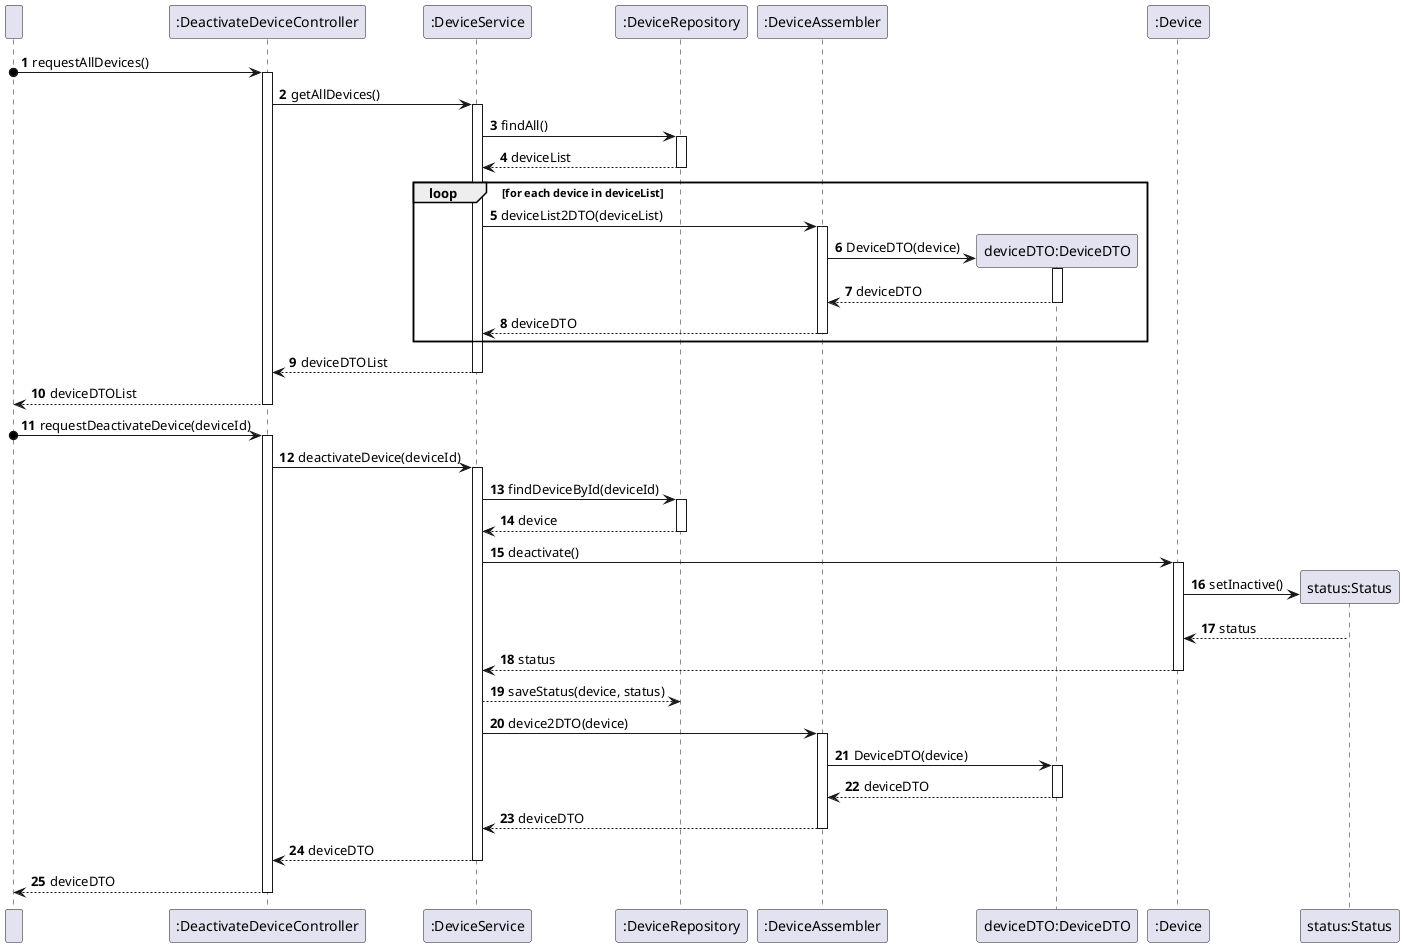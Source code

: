 @startuml
'https://plantuml.com/sequence-diagram

autonumber

    participant " " as User
    participant ":DeactivateDeviceController" as Controller
    participant ":DeviceService" as Service
    participant ":DeviceRepository" as Repository
    participant ":DeviceAssembler" as Assembler
    participant "deviceDTO:DeviceDTO" as DTO
    participant ":Device" as Device
    participant "status:Status" as Status

' Request all devices

    User o-> Controller: requestAllDevices()
    activate Controller
    Controller -> Service: getAllDevices()
    activate Service
    Service -> Repository: findAll()
    activate Repository
    Repository --> Service: deviceList
    deactivate Repository

    loop for each device in deviceList
        Service -> Assembler: deviceList2DTO(deviceList)
        activate Assembler
        create DTO
        Assembler -> DTO: DeviceDTO(device)
        activate DTO
        DTO --> Assembler: deviceDTO
        deactivate DTO
        Assembler --> Service: deviceDTO
        deactivate Assembler
    end
    Service --> Controller: deviceDTOList
    deactivate Service
    Controller --> User: deviceDTOList
    deactivate Controller

' Deactivate device

    User o-> Controller: requestDeactivateDevice(deviceId)
    activate Controller
    Controller -> Service: deactivateDevice(deviceId)
    activate Service
    Service -> Repository: findDeviceById(deviceId)
    activate Repository
    Repository --> Service: device
    deactivate Repository
    Service -> Device: deactivate()
    activate Device
    create Status
    Device -> Status: setInactive()
    Status --> Device: status
    Device --> Service: status
    deactivate Device
    Service --> Repository: saveStatus(device, status)

    Service -> Assembler: device2DTO(device)
    activate Assembler
    Assembler -> DTO: DeviceDTO(device)
    activate DTO
    DTO --> Assembler: deviceDTO
    deactivate DTO
    Assembler --> Service: deviceDTO
    deactivate Assembler
    Service --> Controller: deviceDTO
    deactivate Service
    Controller --> User: deviceDTO
    deactivate Controller

@enduml

